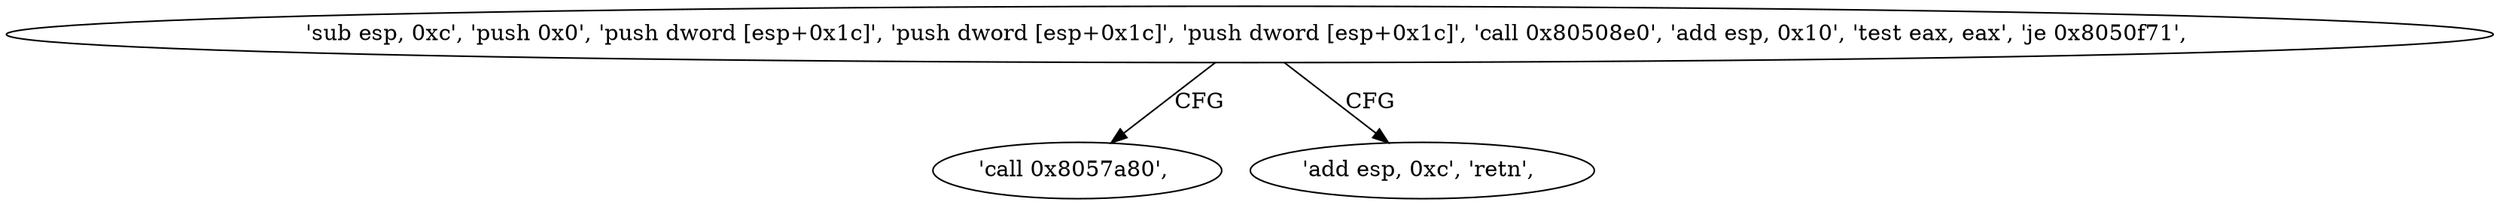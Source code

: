 digraph "func" {
"134549328" [label = "'sub esp, 0xc', 'push 0x0', 'push dword [esp+0x1c]', 'push dword [esp+0x1c]', 'push dword [esp+0x1c]', 'call 0x80508e0', 'add esp, 0x10', 'test eax, eax', 'je 0x8050f71', " ]
"134549361" [label = "'call 0x8057a80', " ]
"134549357" [label = "'add esp, 0xc', 'retn', " ]
"134549328" -> "134549361" [ label = "CFG" ]
"134549328" -> "134549357" [ label = "CFG" ]
}
